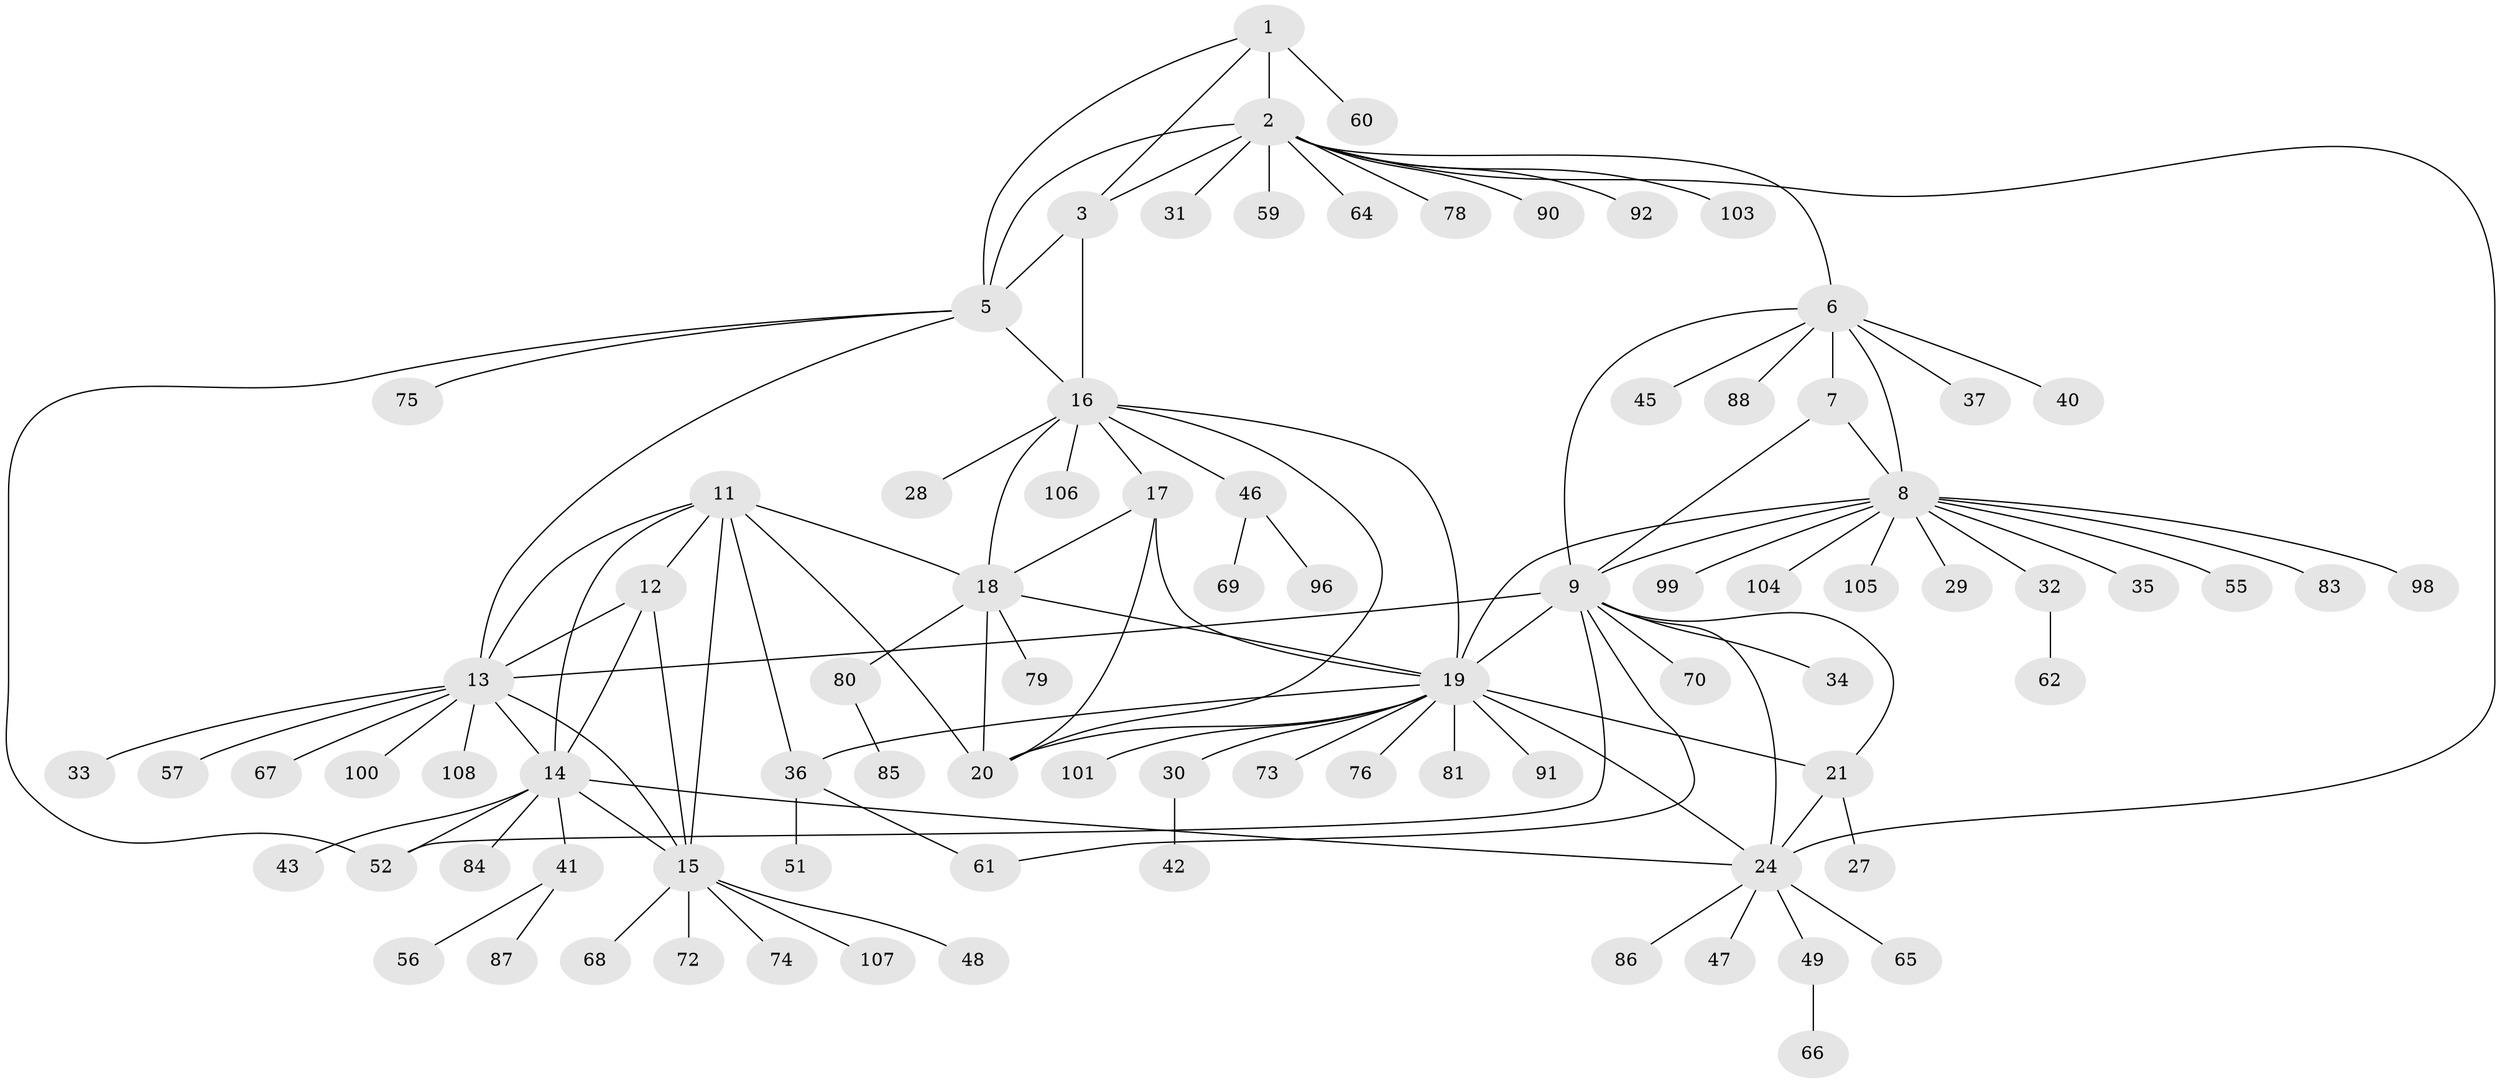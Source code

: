 // Generated by graph-tools (version 1.1) at 2025/52/02/27/25 19:52:20]
// undirected, 85 vertices, 117 edges
graph export_dot {
graph [start="1"]
  node [color=gray90,style=filled];
  1 [super="+102"];
  2 [super="+4"];
  3 [super="+50"];
  5;
  6 [super="+10"];
  7 [super="+54"];
  8 [super="+89"];
  9 [super="+23"];
  11 [super="+82"];
  12;
  13 [super="+26"];
  14 [super="+44"];
  15 [super="+58"];
  16 [super="+53"];
  17 [super="+38"];
  18 [super="+95"];
  19 [super="+22"];
  20 [super="+63"];
  21 [super="+77"];
  24 [super="+25"];
  27;
  28;
  29;
  30;
  31;
  32;
  33;
  34;
  35;
  36 [super="+39"];
  37;
  40 [super="+71"];
  41;
  42;
  43;
  45;
  46 [super="+94"];
  47;
  48;
  49;
  51;
  52 [super="+93"];
  55;
  56;
  57;
  59;
  60;
  61;
  62;
  64;
  65;
  66;
  67;
  68;
  69;
  70;
  72;
  73;
  74;
  75;
  76;
  78;
  79;
  80;
  81 [super="+97"];
  83;
  84;
  85;
  86;
  87;
  88;
  90;
  91;
  92;
  96;
  98;
  99;
  100;
  101;
  103;
  104;
  105;
  106;
  107;
  108;
  1 -- 2 [weight=2];
  1 -- 3;
  1 -- 5;
  1 -- 60;
  2 -- 3 [weight=2];
  2 -- 5 [weight=2];
  2 -- 24;
  2 -- 59;
  2 -- 64;
  2 -- 78;
  2 -- 90;
  2 -- 6;
  2 -- 103;
  2 -- 92;
  2 -- 31;
  3 -- 5;
  3 -- 16;
  5 -- 13;
  5 -- 16;
  5 -- 75;
  5 -- 52;
  6 -- 7 [weight=2];
  6 -- 8 [weight=2];
  6 -- 9 [weight=2];
  6 -- 40;
  6 -- 45;
  6 -- 37;
  6 -- 88;
  7 -- 8;
  7 -- 9;
  8 -- 9;
  8 -- 19;
  8 -- 29;
  8 -- 32;
  8 -- 35;
  8 -- 55;
  8 -- 83;
  8 -- 98;
  8 -- 104;
  8 -- 105;
  8 -- 99;
  9 -- 13;
  9 -- 34;
  9 -- 52;
  9 -- 61;
  9 -- 19;
  9 -- 21;
  9 -- 70;
  9 -- 24 [weight=2];
  11 -- 12;
  11 -- 13;
  11 -- 14;
  11 -- 15;
  11 -- 20;
  11 -- 18;
  11 -- 36;
  12 -- 13;
  12 -- 14;
  12 -- 15;
  13 -- 14;
  13 -- 15;
  13 -- 33;
  13 -- 57;
  13 -- 67;
  13 -- 100;
  13 -- 108;
  14 -- 15;
  14 -- 24;
  14 -- 41;
  14 -- 43;
  14 -- 52;
  14 -- 84;
  15 -- 48;
  15 -- 72;
  15 -- 74;
  15 -- 107;
  15 -- 68;
  16 -- 17;
  16 -- 18;
  16 -- 19;
  16 -- 20;
  16 -- 28;
  16 -- 46;
  16 -- 106;
  17 -- 18;
  17 -- 19;
  17 -- 20;
  18 -- 19;
  18 -- 20;
  18 -- 79;
  18 -- 80;
  19 -- 20;
  19 -- 30;
  19 -- 91;
  19 -- 36;
  19 -- 101;
  19 -- 73;
  19 -- 76;
  19 -- 81;
  19 -- 21;
  19 -- 24 [weight=2];
  21 -- 24 [weight=2];
  21 -- 27;
  24 -- 86;
  24 -- 65;
  24 -- 49;
  24 -- 47;
  30 -- 42;
  32 -- 62;
  36 -- 51;
  36 -- 61;
  41 -- 56;
  41 -- 87;
  46 -- 69;
  46 -- 96;
  49 -- 66;
  80 -- 85;
}
